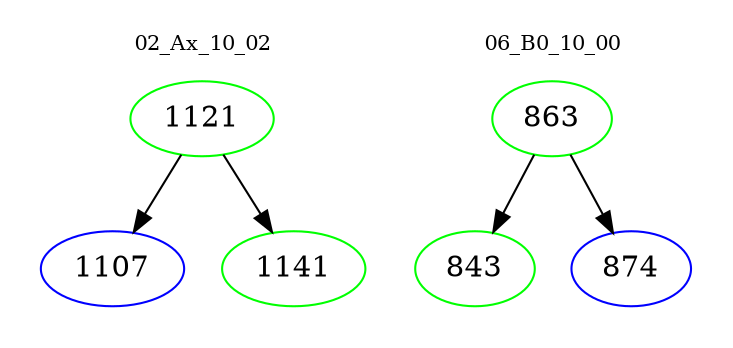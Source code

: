 digraph{
subgraph cluster_0 {
color = white
label = "02_Ax_10_02";
fontsize=10;
T0_1121 [label="1121", color="green"]
T0_1121 -> T0_1107 [color="black"]
T0_1107 [label="1107", color="blue"]
T0_1121 -> T0_1141 [color="black"]
T0_1141 [label="1141", color="green"]
}
subgraph cluster_1 {
color = white
label = "06_B0_10_00";
fontsize=10;
T1_863 [label="863", color="green"]
T1_863 -> T1_843 [color="black"]
T1_843 [label="843", color="green"]
T1_863 -> T1_874 [color="black"]
T1_874 [label="874", color="blue"]
}
}
